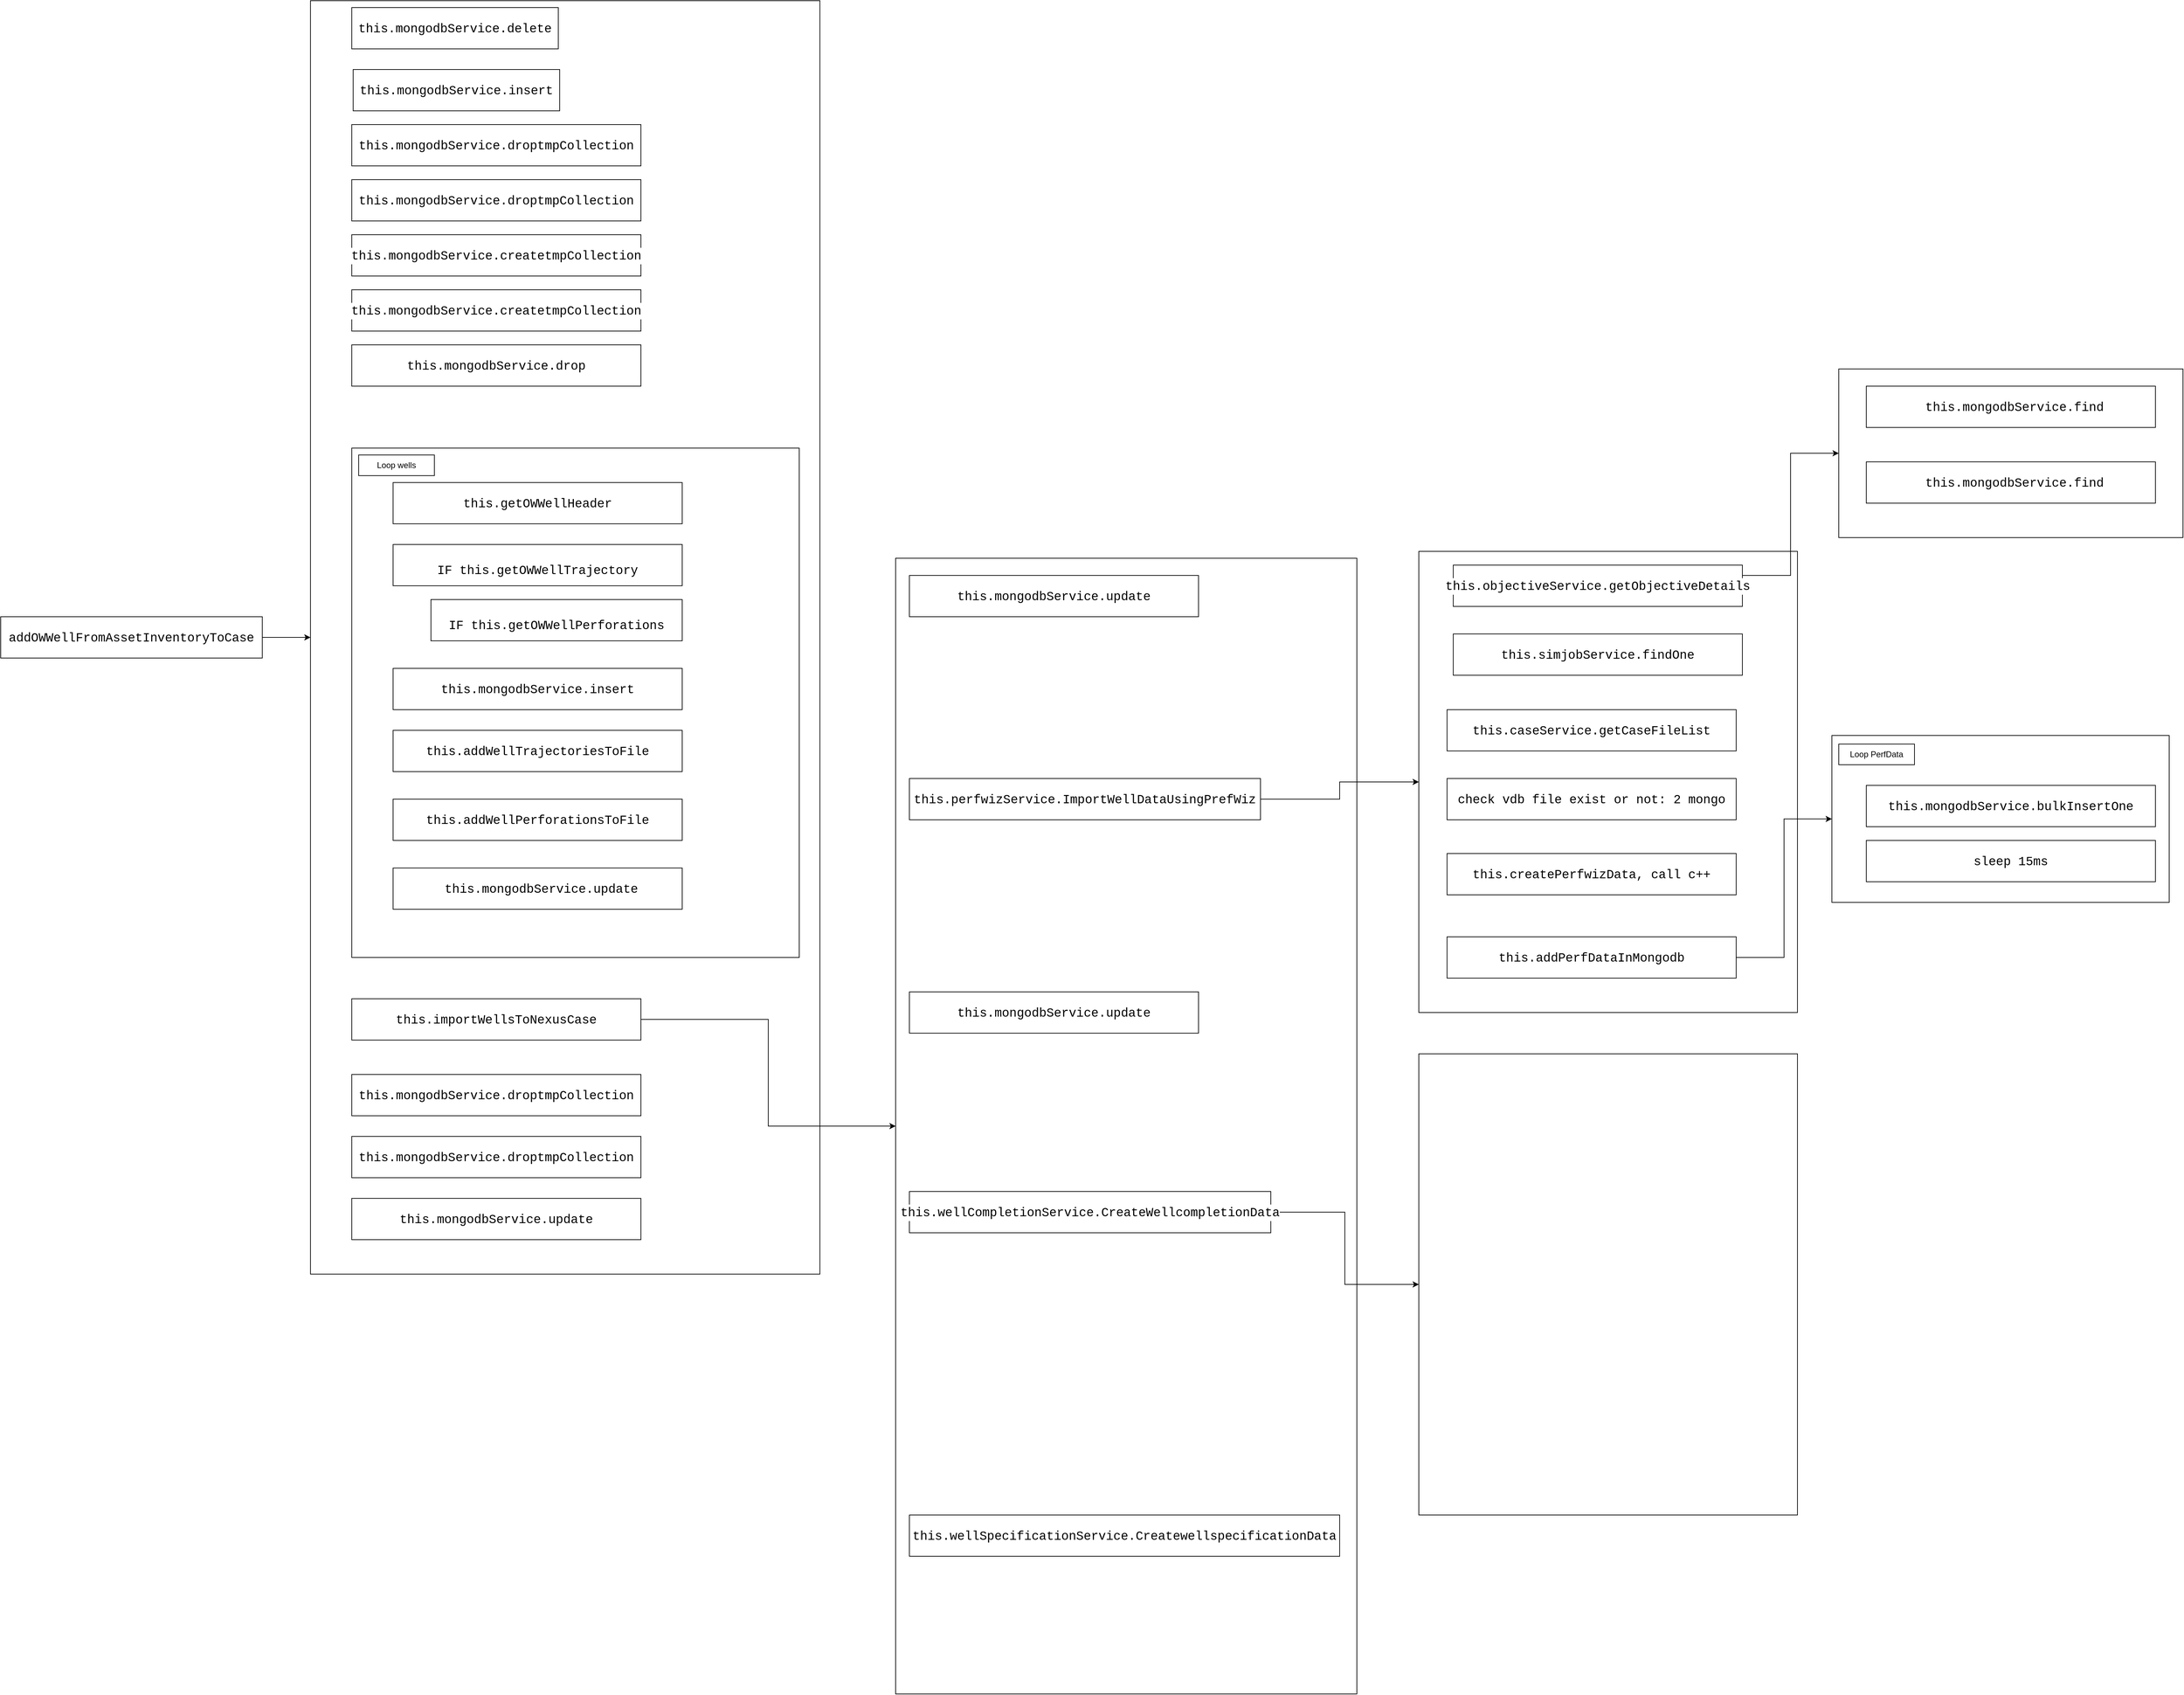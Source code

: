 <mxfile version="21.1.5" type="github">
  <diagram name="Page-1" id="aQZmvvaxGpf4Tu83erWk">
    <mxGraphModel dx="3718" dy="2628" grid="1" gridSize="10" guides="1" tooltips="1" connect="1" arrows="1" fold="1" page="1" pageScale="1" pageWidth="850" pageHeight="1100" math="0" shadow="0">
      <root>
        <mxCell id="0" />
        <mxCell id="1" parent="0" />
        <mxCell id="Qg5Ax-CYWA5A_ijGNvHu-24" value="" style="rounded=0;whiteSpace=wrap;html=1;" vertex="1" parent="1">
          <mxGeometry x="140" y="-10" width="740" height="1850" as="geometry" />
        </mxCell>
        <mxCell id="Qg5Ax-CYWA5A_ijGNvHu-25" style="edgeStyle=orthogonalEdgeStyle;rounded=0;orthogonalLoop=1;jettySize=auto;html=1;exitX=1;exitY=0.5;exitDx=0;exitDy=0;entryX=0;entryY=0.5;entryDx=0;entryDy=0;" edge="1" parent="1" source="Qg5Ax-CYWA5A_ijGNvHu-1" target="Qg5Ax-CYWA5A_ijGNvHu-24">
          <mxGeometry relative="1" as="geometry" />
        </mxCell>
        <mxCell id="Qg5Ax-CYWA5A_ijGNvHu-1" value="&lt;div style=&quot;background-color: rgb(255, 255, 255); font-family: Consolas, &amp;quot;Courier New&amp;quot;, monospace; font-size: 18px; line-height: 24px;&quot;&gt;addOWWellFromAssetInventoryToCase&lt;/div&gt;" style="rounded=0;whiteSpace=wrap;html=1;" vertex="1" parent="1">
          <mxGeometry x="-310" y="885" width="380" height="60" as="geometry" />
        </mxCell>
        <mxCell id="Qg5Ax-CYWA5A_ijGNvHu-2" value="&lt;div style=&quot;background-color: rgb(255, 255, 255); font-family: Consolas, &amp;quot;Courier New&amp;quot;, monospace; font-size: 18px; line-height: 24px;&quot;&gt;this.mongodbService.delete&lt;/div&gt;" style="rounded=0;whiteSpace=wrap;html=1;" vertex="1" parent="1">
          <mxGeometry x="200" width="300" height="60" as="geometry" />
        </mxCell>
        <mxCell id="Qg5Ax-CYWA5A_ijGNvHu-3" value="&lt;div style=&quot;background-color: rgb(255, 255, 255); font-family: Consolas, &amp;quot;Courier New&amp;quot;, monospace; font-size: 18px; line-height: 24px;&quot;&gt;&lt;br&gt;&lt;/div&gt;" style="rounded=0;whiteSpace=wrap;html=1;align=left;" vertex="1" parent="1">
          <mxGeometry x="200" y="640" width="650" height="740" as="geometry" />
        </mxCell>
        <mxCell id="Qg5Ax-CYWA5A_ijGNvHu-4" value="&lt;div style=&quot;background-color: rgb(255, 255, 255); font-family: Consolas, &amp;quot;Courier New&amp;quot;, monospace; font-size: 18px; line-height: 24px;&quot;&gt;this.mongodbService.droptmpCollection&lt;/div&gt;" style="rounded=0;whiteSpace=wrap;html=1;" vertex="1" parent="1">
          <mxGeometry x="200" y="170" width="420" height="60" as="geometry" />
        </mxCell>
        <mxCell id="Qg5Ax-CYWA5A_ijGNvHu-5" value="&lt;div style=&quot;background-color: rgb(255, 255, 255); font-family: Consolas, &amp;quot;Courier New&amp;quot;, monospace; font-size: 18px; line-height: 24px;&quot;&gt;this.mongodbService.droptmpCollection&lt;/div&gt;" style="rounded=0;whiteSpace=wrap;html=1;" vertex="1" parent="1">
          <mxGeometry x="200" y="250" width="420" height="60" as="geometry" />
        </mxCell>
        <mxCell id="Qg5Ax-CYWA5A_ijGNvHu-6" value="&lt;div style=&quot;background-color: rgb(255, 255, 255); font-family: Consolas, &amp;quot;Courier New&amp;quot;, monospace; font-size: 18px; line-height: 24px;&quot;&gt;this.mongodbService.createtmpCollection&lt;/div&gt;" style="rounded=0;whiteSpace=wrap;html=1;" vertex="1" parent="1">
          <mxGeometry x="200" y="330" width="420" height="60" as="geometry" />
        </mxCell>
        <mxCell id="Qg5Ax-CYWA5A_ijGNvHu-7" value="&lt;div style=&quot;background-color: rgb(255, 255, 255); font-family: Consolas, &amp;quot;Courier New&amp;quot;, monospace; font-size: 18px; line-height: 24px;&quot;&gt;this.mongodbService.createtmpCollection&lt;/div&gt;" style="rounded=0;whiteSpace=wrap;html=1;" vertex="1" parent="1">
          <mxGeometry x="200" y="410" width="420" height="60" as="geometry" />
        </mxCell>
        <mxCell id="Qg5Ax-CYWA5A_ijGNvHu-8" value="&lt;div style=&quot;background-color: rgb(255, 255, 255); font-family: Consolas, &amp;quot;Courier New&amp;quot;, monospace; font-size: 18px; line-height: 24px;&quot;&gt;this.mongodbService.drop&lt;/div&gt;" style="rounded=0;whiteSpace=wrap;html=1;" vertex="1" parent="1">
          <mxGeometry x="200" y="490" width="420" height="60" as="geometry" />
        </mxCell>
        <mxCell id="Qg5Ax-CYWA5A_ijGNvHu-9" value="&lt;div style=&quot;background-color: rgb(255, 255, 255); font-family: Consolas, &amp;quot;Courier New&amp;quot;, monospace; font-size: 18px; line-height: 24px;&quot;&gt;this.mongodbService.insert&lt;/div&gt;" style="rounded=0;whiteSpace=wrap;html=1;" vertex="1" parent="1">
          <mxGeometry x="202" y="90" width="300" height="60" as="geometry" />
        </mxCell>
        <mxCell id="Qg5Ax-CYWA5A_ijGNvHu-10" value="Loop wells" style="rounded=0;whiteSpace=wrap;html=1;" vertex="1" parent="1">
          <mxGeometry x="210" y="650" width="110" height="30" as="geometry" />
        </mxCell>
        <mxCell id="Qg5Ax-CYWA5A_ijGNvHu-11" value="&lt;div style=&quot;background-color: rgb(255, 255, 255); font-family: Consolas, &amp;quot;Courier New&amp;quot;, monospace; font-size: 18px; line-height: 24px;&quot;&gt;this&lt;span style=&quot;&quot;&gt;.&lt;/span&gt;getOWWellHeader&lt;/div&gt;" style="rounded=0;whiteSpace=wrap;html=1;" vertex="1" parent="1">
          <mxGeometry x="260" y="690" width="420" height="60" as="geometry" />
        </mxCell>
        <mxCell id="Qg5Ax-CYWA5A_ijGNvHu-12" value="&lt;br&gt;&lt;div style=&quot;color: rgb(0, 0, 0); background-color: rgb(255, 255, 255); font-family: Consolas, &amp;quot;Courier New&amp;quot;, monospace; font-weight: normal; font-size: 18px; line-height: 24px;&quot;&gt;&lt;div&gt;&lt;span style=&quot;color: #000000;&quot;&gt;IF this.getOWWellTrajectory&lt;/span&gt;&lt;/div&gt;&lt;/div&gt;" style="rounded=0;whiteSpace=wrap;html=1;" vertex="1" parent="1">
          <mxGeometry x="260" y="780" width="420" height="60" as="geometry" />
        </mxCell>
        <mxCell id="Qg5Ax-CYWA5A_ijGNvHu-14" value="&lt;div style=&quot;background-color: rgb(255, 255, 255); font-family: Consolas, &amp;quot;Courier New&amp;quot;, monospace; font-size: 18px; line-height: 24px;&quot;&gt;&lt;div style=&quot;line-height: 24px;&quot;&gt;this.mongodbService.insert&lt;/div&gt;&lt;/div&gt;" style="rounded=0;whiteSpace=wrap;html=1;" vertex="1" parent="1">
          <mxGeometry x="260" y="960" width="420" height="60" as="geometry" />
        </mxCell>
        <mxCell id="Qg5Ax-CYWA5A_ijGNvHu-15" value="&lt;br&gt;&lt;div style=&quot;color: rgb(0, 0, 0); background-color: rgb(255, 255, 255); font-family: Consolas, &amp;quot;Courier New&amp;quot;, monospace; font-weight: normal; font-size: 18px; line-height: 24px;&quot;&gt;&lt;div&gt;&lt;span style=&quot;color: #000000;&quot;&gt;IF this.&lt;/span&gt;getOWWellPerforations&lt;/div&gt;&lt;/div&gt;" style="rounded=0;whiteSpace=wrap;html=1;" vertex="1" parent="1">
          <mxGeometry x="315" y="860" width="365" height="60" as="geometry" />
        </mxCell>
        <mxCell id="Qg5Ax-CYWA5A_ijGNvHu-16" value="&lt;div style=&quot;background-color: rgb(255, 255, 255); font-family: Consolas, &amp;quot;Courier New&amp;quot;, monospace; font-size: 18px; line-height: 24px;&quot;&gt;&lt;div style=&quot;line-height: 24px;&quot;&gt;this.addWellTrajectoriesToFile&lt;/div&gt;&lt;/div&gt;" style="rounded=0;whiteSpace=wrap;html=1;" vertex="1" parent="1">
          <mxGeometry x="260" y="1050" width="420" height="60" as="geometry" />
        </mxCell>
        <mxCell id="Qg5Ax-CYWA5A_ijGNvHu-17" value="&lt;div style=&quot;background-color: rgb(255, 255, 255); font-family: Consolas, &amp;quot;Courier New&amp;quot;, monospace; font-size: 18px; line-height: 24px;&quot;&gt;&lt;div style=&quot;line-height: 24px;&quot;&gt;this.addWellPerforationsToFile&lt;/div&gt;&lt;/div&gt;" style="rounded=0;whiteSpace=wrap;html=1;" vertex="1" parent="1">
          <mxGeometry x="260" y="1150" width="420" height="60" as="geometry" />
        </mxCell>
        <mxCell id="Qg5Ax-CYWA5A_ijGNvHu-18" value="&lt;div style=&quot;background-color: rgb(255, 255, 255); font-family: Consolas, &amp;quot;Courier New&amp;quot;, monospace; font-size: 18px; line-height: 24px;&quot;&gt;&lt;div style=&quot;line-height: 24px;&quot;&gt;&amp;nbsp;this.mongodbService.update&lt;/div&gt;&lt;/div&gt;" style="rounded=0;whiteSpace=wrap;html=1;" vertex="1" parent="1">
          <mxGeometry x="260" y="1250" width="420" height="60" as="geometry" />
        </mxCell>
        <mxCell id="Qg5Ax-CYWA5A_ijGNvHu-27" style="edgeStyle=orthogonalEdgeStyle;rounded=0;orthogonalLoop=1;jettySize=auto;html=1;exitX=1;exitY=0.5;exitDx=0;exitDy=0;entryX=0;entryY=0.5;entryDx=0;entryDy=0;" edge="1" parent="1" source="Qg5Ax-CYWA5A_ijGNvHu-19" target="Qg5Ax-CYWA5A_ijGNvHu-26">
          <mxGeometry relative="1" as="geometry" />
        </mxCell>
        <mxCell id="Qg5Ax-CYWA5A_ijGNvHu-19" value="&lt;div style=&quot;background-color: rgb(255, 255, 255); font-family: Consolas, &amp;quot;Courier New&amp;quot;, monospace; font-size: 18px; line-height: 24px;&quot;&gt;&lt;div style=&quot;line-height: 24px;&quot;&gt;this.importWellsToNexusCase&lt;/div&gt;&lt;/div&gt;" style="rounded=0;whiteSpace=wrap;html=1;" vertex="1" parent="1">
          <mxGeometry x="200" y="1440" width="420" height="60" as="geometry" />
        </mxCell>
        <mxCell id="Qg5Ax-CYWA5A_ijGNvHu-20" value="&lt;div style=&quot;background-color: rgb(255, 255, 255); font-family: Consolas, &amp;quot;Courier New&amp;quot;, monospace; font-size: 18px; line-height: 24px;&quot;&gt;&lt;div style=&quot;line-height: 24px;&quot;&gt;this.mongodbService.droptmpCollection&lt;/div&gt;&lt;/div&gt;" style="rounded=0;whiteSpace=wrap;html=1;" vertex="1" parent="1">
          <mxGeometry x="200" y="1550" width="420" height="60" as="geometry" />
        </mxCell>
        <mxCell id="Qg5Ax-CYWA5A_ijGNvHu-21" value="&lt;div style=&quot;background-color: rgb(255, 255, 255); font-family: Consolas, &amp;quot;Courier New&amp;quot;, monospace; font-size: 18px; line-height: 24px;&quot;&gt;&lt;div style=&quot;line-height: 24px;&quot;&gt;this.mongodbService.droptmpCollection&lt;/div&gt;&lt;/div&gt;" style="rounded=0;whiteSpace=wrap;html=1;" vertex="1" parent="1">
          <mxGeometry x="200" y="1640" width="420" height="60" as="geometry" />
        </mxCell>
        <mxCell id="Qg5Ax-CYWA5A_ijGNvHu-22" value="&lt;div style=&quot;background-color: rgb(255, 255, 255); font-family: Consolas, &amp;quot;Courier New&amp;quot;, monospace; font-size: 18px; line-height: 24px;&quot;&gt;&lt;div style=&quot;line-height: 24px;&quot;&gt;&lt;div style=&quot;line-height: 24px;&quot;&gt;this.mongodbService.update&lt;/div&gt;&lt;/div&gt;&lt;/div&gt;" style="rounded=0;whiteSpace=wrap;html=1;" vertex="1" parent="1">
          <mxGeometry x="200" y="1730" width="420" height="60" as="geometry" />
        </mxCell>
        <mxCell id="Qg5Ax-CYWA5A_ijGNvHu-26" value="" style="rounded=0;whiteSpace=wrap;html=1;" vertex="1" parent="1">
          <mxGeometry x="990" y="800" width="670" height="1650" as="geometry" />
        </mxCell>
        <mxCell id="Qg5Ax-CYWA5A_ijGNvHu-28" value="&lt;div style=&quot;background-color: rgb(255, 255, 255); font-family: Consolas, &amp;quot;Courier New&amp;quot;, monospace; font-size: 18px; line-height: 24px;&quot;&gt;&lt;div style=&quot;line-height: 24px;&quot;&gt;this.mongodbService.update&lt;/div&gt;&lt;/div&gt;" style="rounded=0;whiteSpace=wrap;html=1;" vertex="1" parent="1">
          <mxGeometry x="1010" y="825" width="420" height="60" as="geometry" />
        </mxCell>
        <mxCell id="Qg5Ax-CYWA5A_ijGNvHu-42" style="edgeStyle=orthogonalEdgeStyle;rounded=0;orthogonalLoop=1;jettySize=auto;html=1;entryX=0;entryY=0.5;entryDx=0;entryDy=0;" edge="1" parent="1" source="Qg5Ax-CYWA5A_ijGNvHu-29" target="Qg5Ax-CYWA5A_ijGNvHu-33">
          <mxGeometry relative="1" as="geometry" />
        </mxCell>
        <mxCell id="Qg5Ax-CYWA5A_ijGNvHu-29" value="&lt;div style=&quot;background-color: rgb(255, 255, 255); font-family: Consolas, &amp;quot;Courier New&amp;quot;, monospace; font-size: 18px; line-height: 24px;&quot;&gt;&lt;div style=&quot;line-height: 24px;&quot;&gt;&lt;div style=&quot;line-height: 24px;&quot;&gt;&lt;div style=&quot;line-height: 24px;&quot;&gt;this.perfwizService.ImportWellDataUsingPrefWiz&lt;/div&gt;&lt;/div&gt;&lt;/div&gt;&lt;/div&gt;" style="rounded=0;whiteSpace=wrap;html=1;" vertex="1" parent="1">
          <mxGeometry x="1010" y="1120" width="510" height="60" as="geometry" />
        </mxCell>
        <mxCell id="Qg5Ax-CYWA5A_ijGNvHu-30" value="&lt;div style=&quot;background-color: rgb(255, 255, 255); font-family: Consolas, &amp;quot;Courier New&amp;quot;, monospace; font-size: 18px; line-height: 24px;&quot;&gt;&lt;div style=&quot;line-height: 24px;&quot;&gt;this.mongodbService.update&lt;/div&gt;&lt;/div&gt;" style="rounded=0;whiteSpace=wrap;html=1;" vertex="1" parent="1">
          <mxGeometry x="1010" y="1430" width="420" height="60" as="geometry" />
        </mxCell>
        <mxCell id="Qg5Ax-CYWA5A_ijGNvHu-51" style="edgeStyle=orthogonalEdgeStyle;rounded=0;orthogonalLoop=1;jettySize=auto;html=1;exitX=1;exitY=0.5;exitDx=0;exitDy=0;entryX=0;entryY=0.5;entryDx=0;entryDy=0;" edge="1" parent="1" source="Qg5Ax-CYWA5A_ijGNvHu-31" target="Qg5Ax-CYWA5A_ijGNvHu-50">
          <mxGeometry relative="1" as="geometry" />
        </mxCell>
        <mxCell id="Qg5Ax-CYWA5A_ijGNvHu-31" value="&lt;div style=&quot;background-color: rgb(255, 255, 255); font-family: Consolas, &amp;quot;Courier New&amp;quot;, monospace; font-size: 18px; line-height: 24px;&quot;&gt;&lt;div style=&quot;line-height: 24px;&quot;&gt;&lt;div style=&quot;line-height: 24px;&quot;&gt;this.wellCompletionService.CreateWellcompletionData&lt;/div&gt;&lt;/div&gt;&lt;/div&gt;" style="rounded=0;whiteSpace=wrap;html=1;" vertex="1" parent="1">
          <mxGeometry x="1010" y="1720" width="525" height="60" as="geometry" />
        </mxCell>
        <mxCell id="Qg5Ax-CYWA5A_ijGNvHu-32" value="&lt;div style=&quot;background-color: rgb(255, 255, 255); font-family: Consolas, &amp;quot;Courier New&amp;quot;, monospace; font-size: 18px; line-height: 24px;&quot;&gt;&lt;div style=&quot;line-height: 24px;&quot;&gt;&lt;div style=&quot;line-height: 24px;&quot;&gt;this.wellSpecificationService.CreatewellspecificationData&lt;/div&gt;&lt;/div&gt;&lt;/div&gt;" style="rounded=0;whiteSpace=wrap;html=1;" vertex="1" parent="1">
          <mxGeometry x="1010" y="2190" width="625" height="60" as="geometry" />
        </mxCell>
        <mxCell id="Qg5Ax-CYWA5A_ijGNvHu-33" value="" style="rounded=0;whiteSpace=wrap;html=1;" vertex="1" parent="1">
          <mxGeometry x="1750" y="790" width="550" height="670" as="geometry" />
        </mxCell>
        <mxCell id="Qg5Ax-CYWA5A_ijGNvHu-39" style="edgeStyle=orthogonalEdgeStyle;rounded=0;orthogonalLoop=1;jettySize=auto;html=1;exitX=1;exitY=0.25;exitDx=0;exitDy=0;entryX=0;entryY=0.5;entryDx=0;entryDy=0;" edge="1" parent="1" source="Qg5Ax-CYWA5A_ijGNvHu-34" target="Qg5Ax-CYWA5A_ijGNvHu-36">
          <mxGeometry relative="1" as="geometry" />
        </mxCell>
        <mxCell id="Qg5Ax-CYWA5A_ijGNvHu-34" value="&lt;div style=&quot;background-color: rgb(255, 255, 255); font-family: Consolas, &amp;quot;Courier New&amp;quot;, monospace; font-size: 18px; line-height: 24px;&quot;&gt;&lt;div style=&quot;line-height: 24px;&quot;&gt;&lt;div style=&quot;line-height: 24px;&quot;&gt;this.objectiveService.getObjectiveDetails&lt;/div&gt;&lt;/div&gt;&lt;/div&gt;" style="rounded=0;whiteSpace=wrap;html=1;" vertex="1" parent="1">
          <mxGeometry x="1800" y="810" width="420" height="60" as="geometry" />
        </mxCell>
        <mxCell id="Qg5Ax-CYWA5A_ijGNvHu-35" value="&lt;div style=&quot;background-color: rgb(255, 255, 255); font-family: Consolas, &amp;quot;Courier New&amp;quot;, monospace; font-size: 18px; line-height: 24px;&quot;&gt;&lt;div style=&quot;line-height: 24px;&quot;&gt;&lt;div style=&quot;line-height: 24px;&quot;&gt;this.simjobService.findOne&lt;/div&gt;&lt;/div&gt;&lt;/div&gt;" style="rounded=0;whiteSpace=wrap;html=1;" vertex="1" parent="1">
          <mxGeometry x="1800" y="910" width="420" height="60" as="geometry" />
        </mxCell>
        <mxCell id="Qg5Ax-CYWA5A_ijGNvHu-36" value="" style="rounded=0;whiteSpace=wrap;html=1;" vertex="1" parent="1">
          <mxGeometry x="2360" y="525" width="500" height="245" as="geometry" />
        </mxCell>
        <mxCell id="Qg5Ax-CYWA5A_ijGNvHu-37" value="&lt;div style=&quot;background-color: rgb(255, 255, 255); font-family: Consolas, &amp;quot;Courier New&amp;quot;, monospace; font-size: 18px; line-height: 24px;&quot;&gt;&lt;div style=&quot;line-height: 24px;&quot;&gt;&lt;div style=&quot;line-height: 24px;&quot;&gt;&lt;div style=&quot;line-height: 24px;&quot;&gt;&amp;nbsp;this.mongodbService.find&lt;/div&gt;&lt;/div&gt;&lt;/div&gt;&lt;/div&gt;" style="rounded=0;whiteSpace=wrap;html=1;" vertex="1" parent="1">
          <mxGeometry x="2400" y="550" width="420" height="60" as="geometry" />
        </mxCell>
        <mxCell id="Qg5Ax-CYWA5A_ijGNvHu-38" value="&lt;div style=&quot;background-color: rgb(255, 255, 255); font-family: Consolas, &amp;quot;Courier New&amp;quot;, monospace; font-size: 18px; line-height: 24px;&quot;&gt;&lt;div style=&quot;line-height: 24px;&quot;&gt;&lt;div style=&quot;line-height: 24px;&quot;&gt;&lt;div style=&quot;line-height: 24px;&quot;&gt;&amp;nbsp;this.mongodbService.find&lt;/div&gt;&lt;/div&gt;&lt;/div&gt;&lt;/div&gt;" style="rounded=0;whiteSpace=wrap;html=1;" vertex="1" parent="1">
          <mxGeometry x="2400" y="660" width="420" height="60" as="geometry" />
        </mxCell>
        <mxCell id="Qg5Ax-CYWA5A_ijGNvHu-40" value="&lt;div style=&quot;background-color: rgb(255, 255, 255); font-family: Consolas, &amp;quot;Courier New&amp;quot;, monospace; font-size: 18px; line-height: 24px;&quot;&gt;&lt;div style=&quot;line-height: 24px;&quot;&gt;&lt;div style=&quot;line-height: 24px;&quot;&gt;&lt;div style=&quot;line-height: 24px;&quot;&gt;this.caseService.getCaseFileList&lt;/div&gt;&lt;/div&gt;&lt;/div&gt;&lt;/div&gt;" style="rounded=0;whiteSpace=wrap;html=1;" vertex="1" parent="1">
          <mxGeometry x="1791" y="1020" width="420" height="60" as="geometry" />
        </mxCell>
        <mxCell id="Qg5Ax-CYWA5A_ijGNvHu-41" value="&lt;div style=&quot;background-color: rgb(255, 255, 255); font-family: Consolas, &amp;quot;Courier New&amp;quot;, monospace; font-size: 18px; line-height: 24px;&quot;&gt;&lt;div style=&quot;line-height: 24px;&quot;&gt;&lt;div style=&quot;line-height: 24px;&quot;&gt;&lt;div style=&quot;line-height: 24px;&quot;&gt;check vdb file exist or not: 2 mongo&lt;/div&gt;&lt;/div&gt;&lt;/div&gt;&lt;/div&gt;" style="rounded=0;whiteSpace=wrap;html=1;" vertex="1" parent="1">
          <mxGeometry x="1791" y="1120" width="420" height="60" as="geometry" />
        </mxCell>
        <mxCell id="Qg5Ax-CYWA5A_ijGNvHu-43" value="&lt;div style=&quot;background-color: rgb(255, 255, 255); font-family: Consolas, &amp;quot;Courier New&amp;quot;, monospace; font-size: 18px; line-height: 24px;&quot;&gt;&lt;div style=&quot;line-height: 24px;&quot;&gt;&lt;div style=&quot;line-height: 24px;&quot;&gt;&lt;div style=&quot;line-height: 24px;&quot;&gt;&lt;div style=&quot;line-height: 24px;&quot;&gt;this.createPerfwizData, call c++&lt;/div&gt;&lt;/div&gt;&lt;/div&gt;&lt;/div&gt;&lt;/div&gt;" style="rounded=0;whiteSpace=wrap;html=1;" vertex="1" parent="1">
          <mxGeometry x="1791" y="1229" width="420" height="60" as="geometry" />
        </mxCell>
        <mxCell id="Qg5Ax-CYWA5A_ijGNvHu-46" style="edgeStyle=orthogonalEdgeStyle;rounded=0;orthogonalLoop=1;jettySize=auto;html=1;exitX=1;exitY=0.5;exitDx=0;exitDy=0;entryX=0;entryY=0.5;entryDx=0;entryDy=0;" edge="1" parent="1" source="Qg5Ax-CYWA5A_ijGNvHu-44" target="Qg5Ax-CYWA5A_ijGNvHu-45">
          <mxGeometry relative="1" as="geometry" />
        </mxCell>
        <mxCell id="Qg5Ax-CYWA5A_ijGNvHu-44" value="&lt;div style=&quot;background-color: rgb(255, 255, 255); font-family: Consolas, &amp;quot;Courier New&amp;quot;, monospace; font-size: 18px; line-height: 24px;&quot;&gt;&lt;div style=&quot;line-height: 24px;&quot;&gt;&lt;div style=&quot;line-height: 24px;&quot;&gt;&lt;div style=&quot;line-height: 24px;&quot;&gt;&lt;div style=&quot;line-height: 24px;&quot;&gt;&lt;div style=&quot;line-height: 24px;&quot;&gt;this.addPerfDataInMongodb&lt;/div&gt;&lt;/div&gt;&lt;/div&gt;&lt;/div&gt;&lt;/div&gt;&lt;/div&gt;" style="rounded=0;whiteSpace=wrap;html=1;" vertex="1" parent="1">
          <mxGeometry x="1791" y="1350" width="420" height="60" as="geometry" />
        </mxCell>
        <mxCell id="Qg5Ax-CYWA5A_ijGNvHu-45" value="" style="rounded=0;whiteSpace=wrap;html=1;" vertex="1" parent="1">
          <mxGeometry x="2350" y="1057.5" width="490" height="242.5" as="geometry" />
        </mxCell>
        <mxCell id="Qg5Ax-CYWA5A_ijGNvHu-47" value="Loop PerfData" style="rounded=0;whiteSpace=wrap;html=1;" vertex="1" parent="1">
          <mxGeometry x="2360" y="1070" width="110" height="30" as="geometry" />
        </mxCell>
        <mxCell id="Qg5Ax-CYWA5A_ijGNvHu-48" value="&lt;div style=&quot;background-color: rgb(255, 255, 255); font-family: Consolas, &amp;quot;Courier New&amp;quot;, monospace; font-size: 18px; line-height: 24px;&quot;&gt;&lt;div style=&quot;line-height: 24px;&quot;&gt;&lt;div style=&quot;line-height: 24px;&quot;&gt;&lt;div style=&quot;line-height: 24px;&quot;&gt;&lt;div style=&quot;line-height: 24px;&quot;&gt;this.mongodbService.bulkInsertOne&lt;/div&gt;&lt;/div&gt;&lt;/div&gt;&lt;/div&gt;&lt;/div&gt;" style="rounded=0;whiteSpace=wrap;html=1;" vertex="1" parent="1">
          <mxGeometry x="2400" y="1130" width="420" height="60" as="geometry" />
        </mxCell>
        <mxCell id="Qg5Ax-CYWA5A_ijGNvHu-49" value="&lt;div style=&quot;background-color: rgb(255, 255, 255); font-family: Consolas, &amp;quot;Courier New&amp;quot;, monospace; font-size: 18px; line-height: 24px;&quot;&gt;&lt;div style=&quot;line-height: 24px;&quot;&gt;&lt;div style=&quot;line-height: 24px;&quot;&gt;&lt;div style=&quot;line-height: 24px;&quot;&gt;&lt;div style=&quot;line-height: 24px;&quot;&gt;sleep 15ms&lt;/div&gt;&lt;/div&gt;&lt;/div&gt;&lt;/div&gt;&lt;/div&gt;" style="rounded=0;whiteSpace=wrap;html=1;" vertex="1" parent="1">
          <mxGeometry x="2400" y="1210" width="420" height="60" as="geometry" />
        </mxCell>
        <mxCell id="Qg5Ax-CYWA5A_ijGNvHu-50" value="" style="rounded=0;whiteSpace=wrap;html=1;" vertex="1" parent="1">
          <mxGeometry x="1750" y="1520" width="550" height="670" as="geometry" />
        </mxCell>
      </root>
    </mxGraphModel>
  </diagram>
</mxfile>
